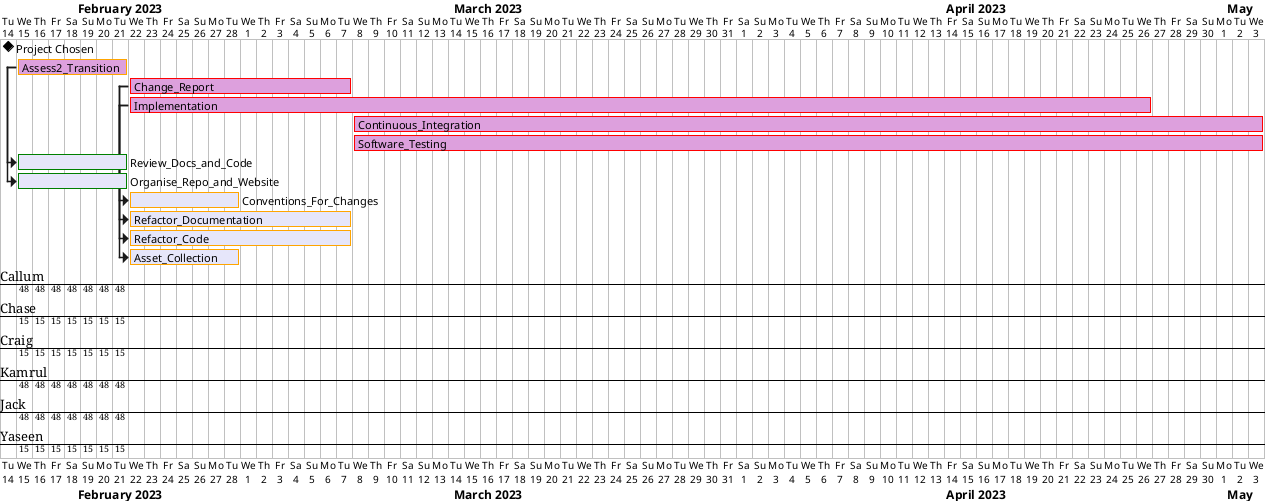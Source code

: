 @startuml
' Preview with Alt D
' Date: 23-02-2023
@startgantt
hide ressources names
skinparam classFontSize 5
'Main Goals
Project starts 2023-02-14
[Project Chosen] happens at 2023-02-14
[Assess2_Transition] lasts 7 days and is colored in Plum/Orange
[Assess2_Transition] starts 2023-02-15
[Change_Report] starts 2023-02-22
[Change_Report] lasts 14 days and is coloured in Plum/Red
[Implementation] starts 2023-02-22
[Implementation] lasts 64 days and is coloured in Plum/Red
[Continuous_Integration] starts 2023-03-08
[Continuous_Integration] lasts 57 days and is coloured in Plum/Red
[Software_Testing] starts 2023-03-08
[Software_Testing] lasts 57 days and is coloured in Plum/Red

'Need to allocate team
' Transition
[Review_Docs_and_Code] on {Callum:15%}{Chase:15%}{Craig:15%}{Kamrul:15%}{Jack:15%}{Yaseen:15%} lasts 6 days and is colored in Lavender/Green and starts after [Assess2_Transition]'s start
[Organise_Repo_and_Website] on {Jack:33%}{Callum:33%}{Kamrul:33%} lasts 6 days and is colored in Lavender/Green and starts after [Assess2_Transition]'s start

' Change_Report
[Conventions_For_Changes] lasts 7 days and is colored in Lavender/Orange and starts after [Change_Report]'s start
[Refactor_Documentation] lasts 14 days and is colored in Lavender/Orange and starts after [Change_Report]'s start

' Implementation
[Refactor_Code] lasts 14 days and is colored in Lavender/Orange and starts after [Implementation]'s start
[Asset_Collection] lasts 7 days and is colored in Lavender/Orange and starts after [Implementation]'s start









@endgantt
@enduml
